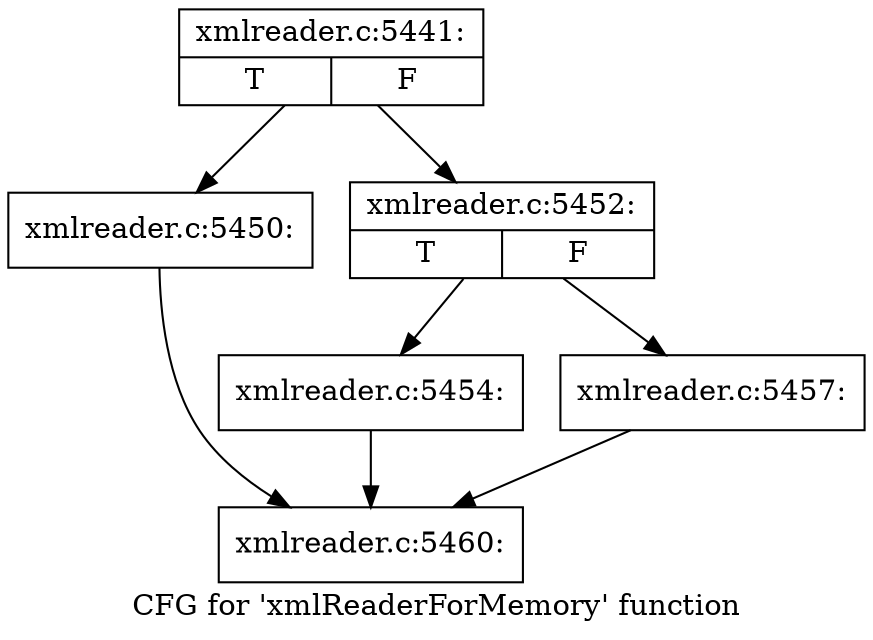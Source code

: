 digraph "CFG for 'xmlReaderForMemory' function" {
	label="CFG for 'xmlReaderForMemory' function";

	Node0x55e4494fe070 [shape=record,label="{xmlreader.c:5441:|{<s0>T|<s1>F}}"];
	Node0x55e4494fe070 -> Node0x55e44950c190;
	Node0x55e4494fe070 -> Node0x55e44950c1e0;
	Node0x55e44950c190 [shape=record,label="{xmlreader.c:5450:}"];
	Node0x55e44950c190 -> Node0x55e449504440;
	Node0x55e44950c1e0 [shape=record,label="{xmlreader.c:5452:|{<s0>T|<s1>F}}"];
	Node0x55e44950c1e0 -> Node0x55e44950c8b0;
	Node0x55e44950c1e0 -> Node0x55e44950c900;
	Node0x55e44950c8b0 [shape=record,label="{xmlreader.c:5454:}"];
	Node0x55e44950c8b0 -> Node0x55e449504440;
	Node0x55e44950c900 [shape=record,label="{xmlreader.c:5457:}"];
	Node0x55e44950c900 -> Node0x55e449504440;
	Node0x55e449504440 [shape=record,label="{xmlreader.c:5460:}"];
}

